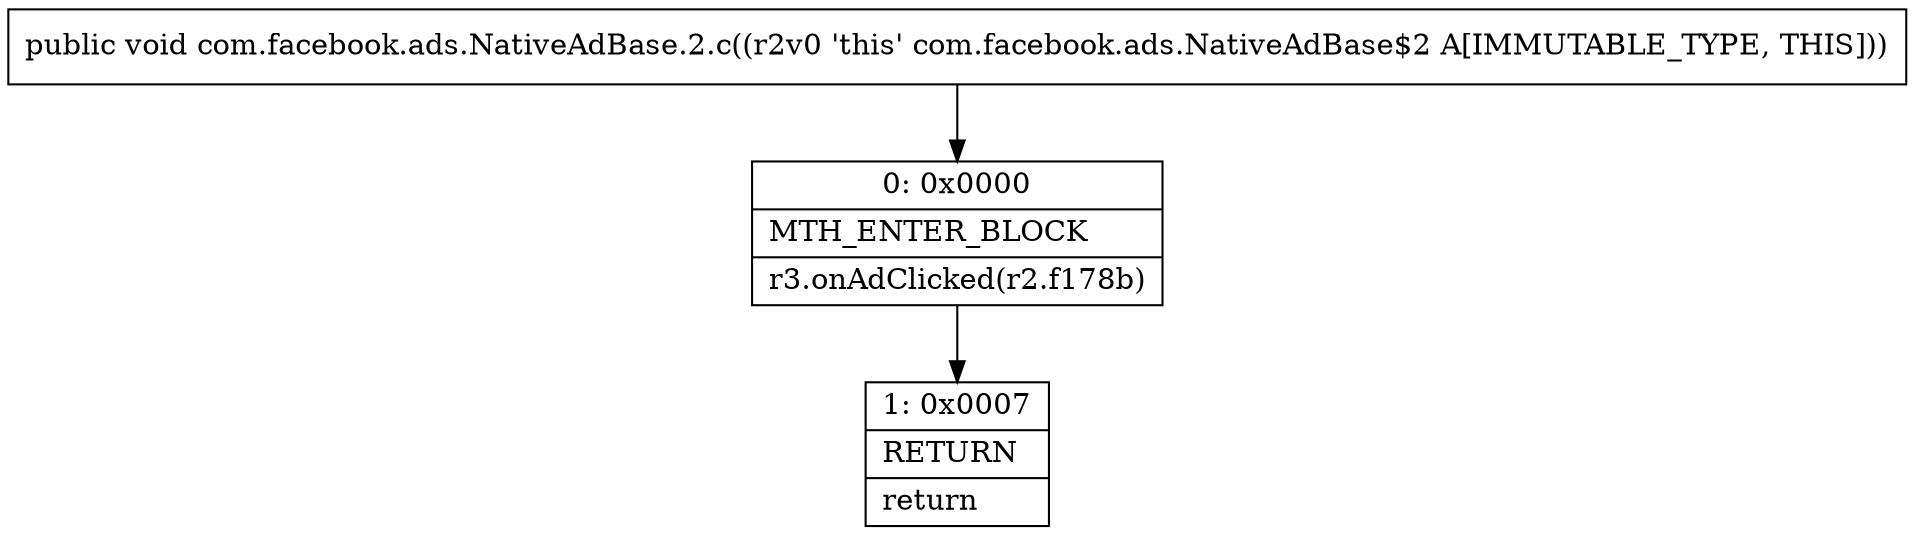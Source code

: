 digraph "CFG forcom.facebook.ads.NativeAdBase.2.c()V" {
Node_0 [shape=record,label="{0\:\ 0x0000|MTH_ENTER_BLOCK\l|r3.onAdClicked(r2.f178b)\l}"];
Node_1 [shape=record,label="{1\:\ 0x0007|RETURN\l|return\l}"];
MethodNode[shape=record,label="{public void com.facebook.ads.NativeAdBase.2.c((r2v0 'this' com.facebook.ads.NativeAdBase$2 A[IMMUTABLE_TYPE, THIS])) }"];
MethodNode -> Node_0;
Node_0 -> Node_1;
}

